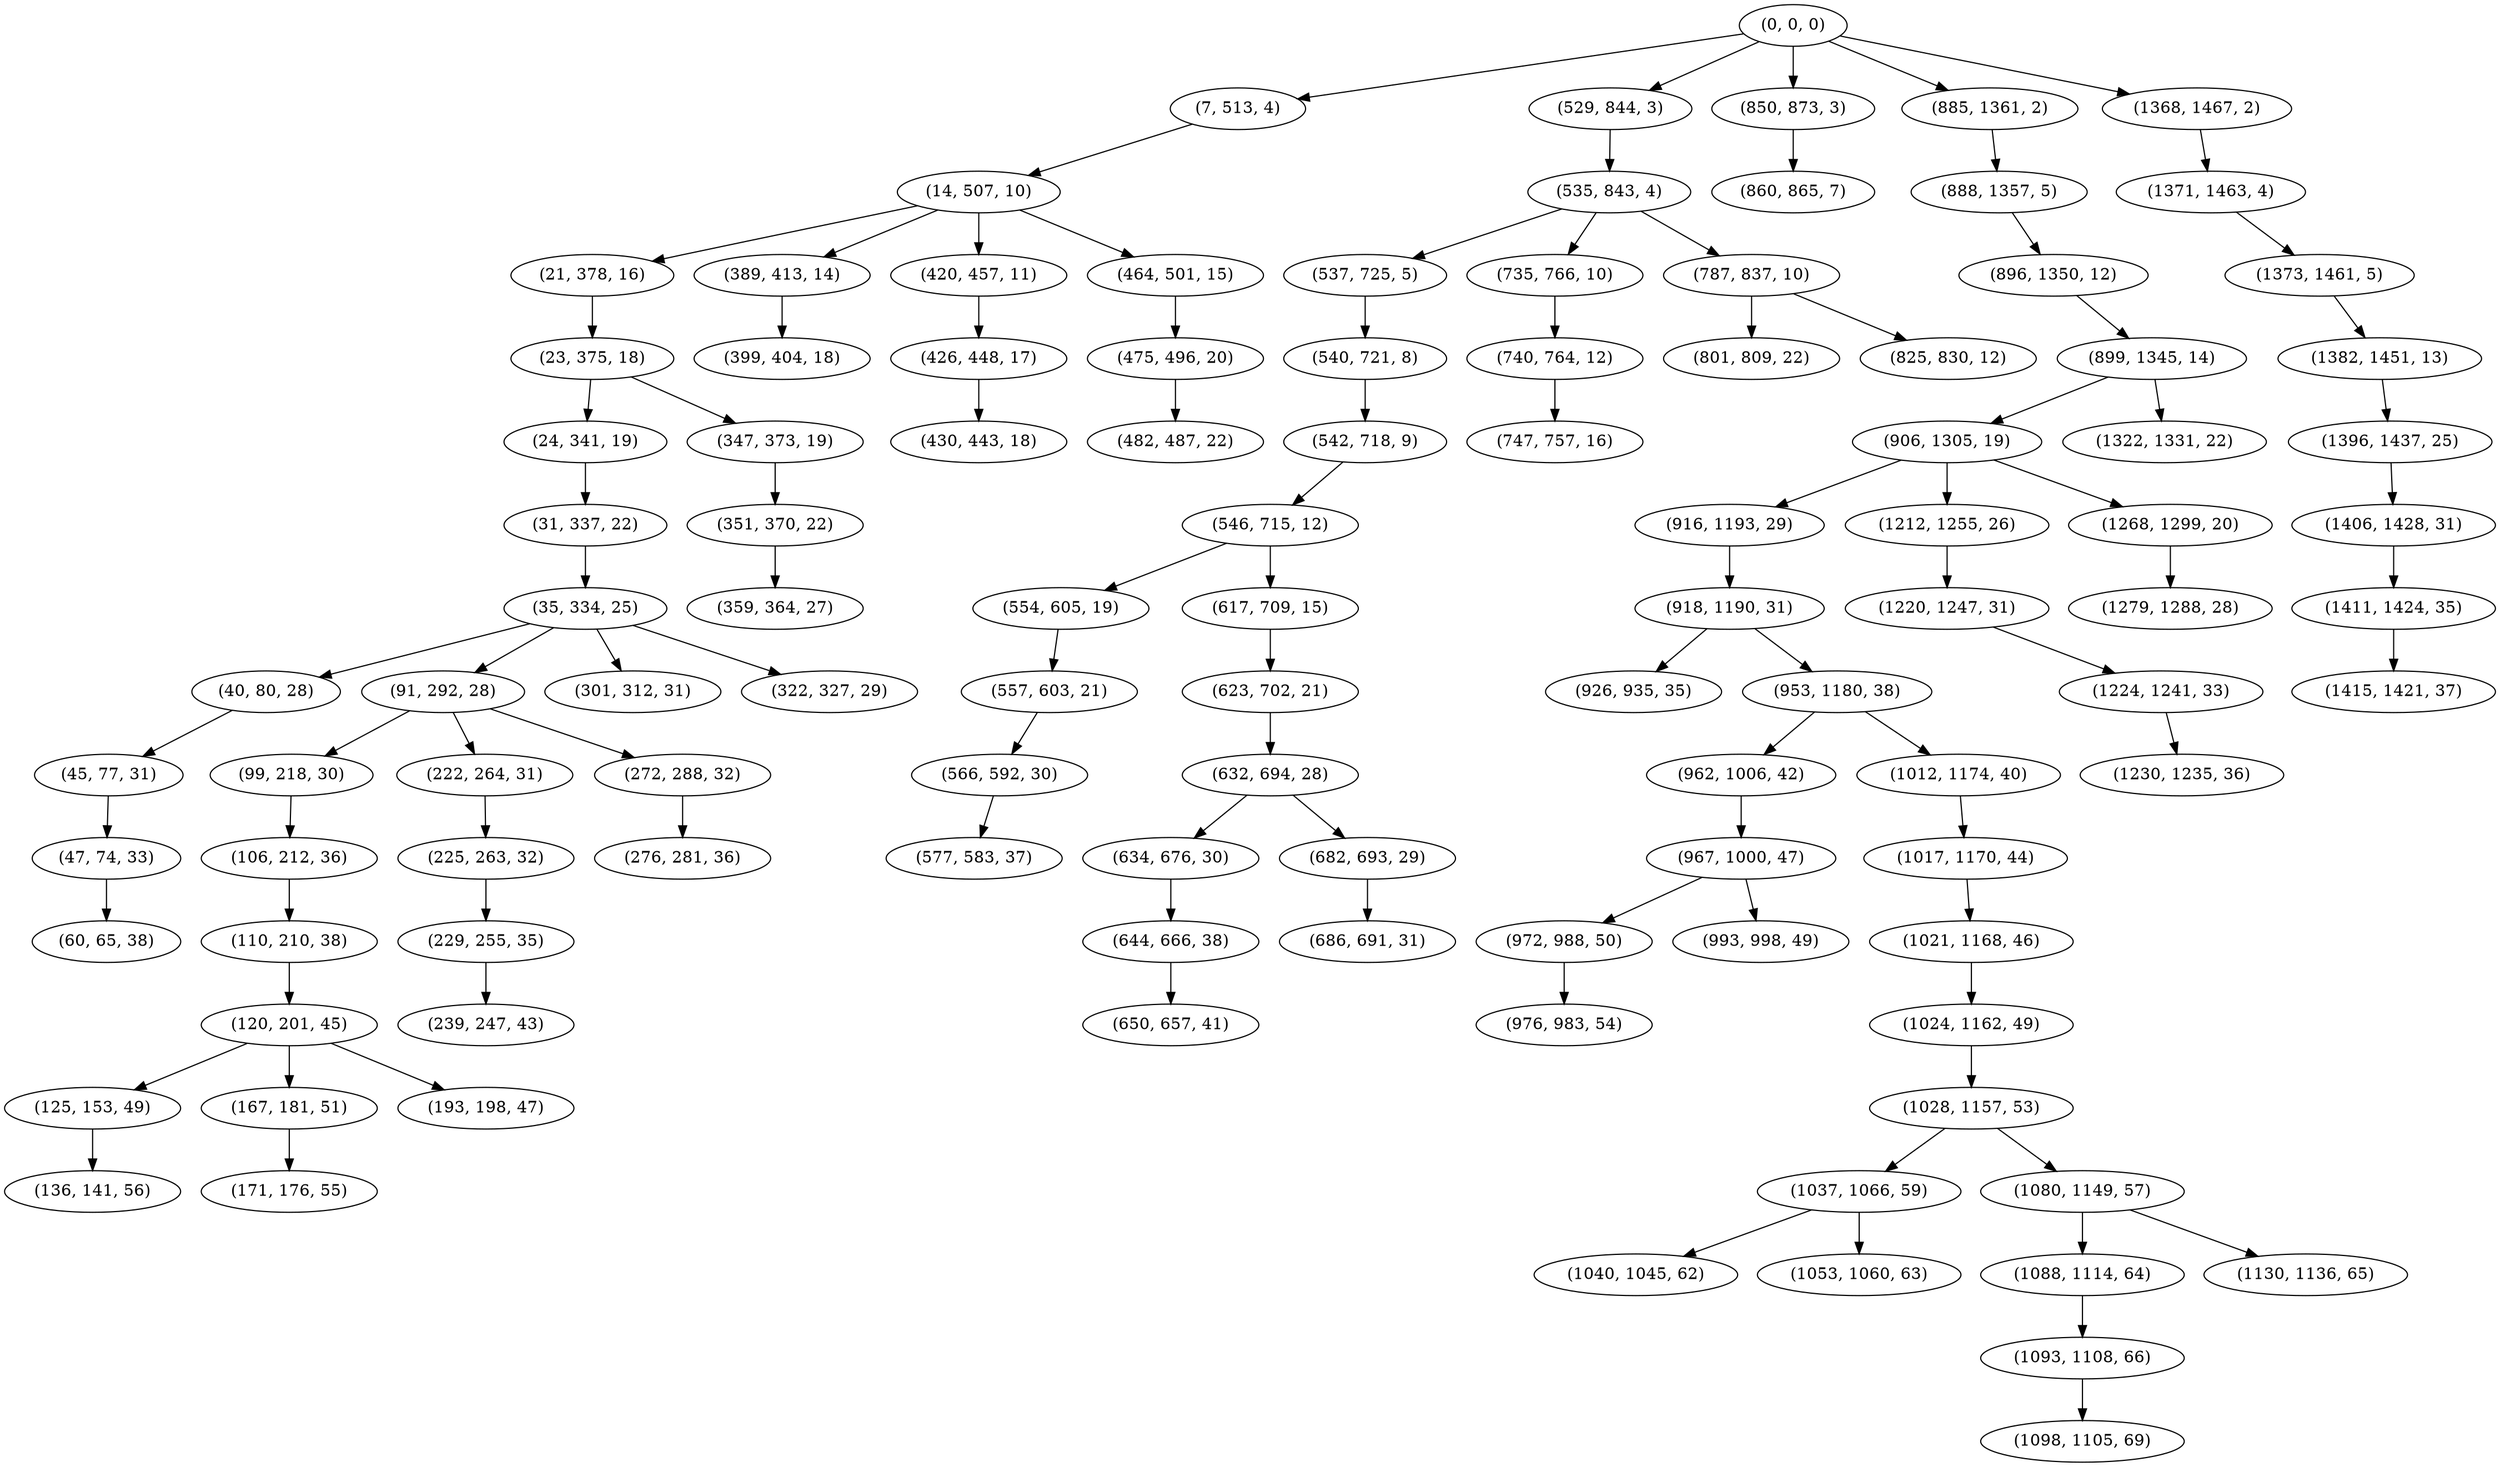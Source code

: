 digraph tree {
    "(0, 0, 0)";
    "(7, 513, 4)";
    "(14, 507, 10)";
    "(21, 378, 16)";
    "(23, 375, 18)";
    "(24, 341, 19)";
    "(31, 337, 22)";
    "(35, 334, 25)";
    "(40, 80, 28)";
    "(45, 77, 31)";
    "(47, 74, 33)";
    "(60, 65, 38)";
    "(91, 292, 28)";
    "(99, 218, 30)";
    "(106, 212, 36)";
    "(110, 210, 38)";
    "(120, 201, 45)";
    "(125, 153, 49)";
    "(136, 141, 56)";
    "(167, 181, 51)";
    "(171, 176, 55)";
    "(193, 198, 47)";
    "(222, 264, 31)";
    "(225, 263, 32)";
    "(229, 255, 35)";
    "(239, 247, 43)";
    "(272, 288, 32)";
    "(276, 281, 36)";
    "(301, 312, 31)";
    "(322, 327, 29)";
    "(347, 373, 19)";
    "(351, 370, 22)";
    "(359, 364, 27)";
    "(389, 413, 14)";
    "(399, 404, 18)";
    "(420, 457, 11)";
    "(426, 448, 17)";
    "(430, 443, 18)";
    "(464, 501, 15)";
    "(475, 496, 20)";
    "(482, 487, 22)";
    "(529, 844, 3)";
    "(535, 843, 4)";
    "(537, 725, 5)";
    "(540, 721, 8)";
    "(542, 718, 9)";
    "(546, 715, 12)";
    "(554, 605, 19)";
    "(557, 603, 21)";
    "(566, 592, 30)";
    "(577, 583, 37)";
    "(617, 709, 15)";
    "(623, 702, 21)";
    "(632, 694, 28)";
    "(634, 676, 30)";
    "(644, 666, 38)";
    "(650, 657, 41)";
    "(682, 693, 29)";
    "(686, 691, 31)";
    "(735, 766, 10)";
    "(740, 764, 12)";
    "(747, 757, 16)";
    "(787, 837, 10)";
    "(801, 809, 22)";
    "(825, 830, 12)";
    "(850, 873, 3)";
    "(860, 865, 7)";
    "(885, 1361, 2)";
    "(888, 1357, 5)";
    "(896, 1350, 12)";
    "(899, 1345, 14)";
    "(906, 1305, 19)";
    "(916, 1193, 29)";
    "(918, 1190, 31)";
    "(926, 935, 35)";
    "(953, 1180, 38)";
    "(962, 1006, 42)";
    "(967, 1000, 47)";
    "(972, 988, 50)";
    "(976, 983, 54)";
    "(993, 998, 49)";
    "(1012, 1174, 40)";
    "(1017, 1170, 44)";
    "(1021, 1168, 46)";
    "(1024, 1162, 49)";
    "(1028, 1157, 53)";
    "(1037, 1066, 59)";
    "(1040, 1045, 62)";
    "(1053, 1060, 63)";
    "(1080, 1149, 57)";
    "(1088, 1114, 64)";
    "(1093, 1108, 66)";
    "(1098, 1105, 69)";
    "(1130, 1136, 65)";
    "(1212, 1255, 26)";
    "(1220, 1247, 31)";
    "(1224, 1241, 33)";
    "(1230, 1235, 36)";
    "(1268, 1299, 20)";
    "(1279, 1288, 28)";
    "(1322, 1331, 22)";
    "(1368, 1467, 2)";
    "(1371, 1463, 4)";
    "(1373, 1461, 5)";
    "(1382, 1451, 13)";
    "(1396, 1437, 25)";
    "(1406, 1428, 31)";
    "(1411, 1424, 35)";
    "(1415, 1421, 37)";
    "(0, 0, 0)" -> "(7, 513, 4)";
    "(0, 0, 0)" -> "(529, 844, 3)";
    "(0, 0, 0)" -> "(850, 873, 3)";
    "(0, 0, 0)" -> "(885, 1361, 2)";
    "(0, 0, 0)" -> "(1368, 1467, 2)";
    "(7, 513, 4)" -> "(14, 507, 10)";
    "(14, 507, 10)" -> "(21, 378, 16)";
    "(14, 507, 10)" -> "(389, 413, 14)";
    "(14, 507, 10)" -> "(420, 457, 11)";
    "(14, 507, 10)" -> "(464, 501, 15)";
    "(21, 378, 16)" -> "(23, 375, 18)";
    "(23, 375, 18)" -> "(24, 341, 19)";
    "(23, 375, 18)" -> "(347, 373, 19)";
    "(24, 341, 19)" -> "(31, 337, 22)";
    "(31, 337, 22)" -> "(35, 334, 25)";
    "(35, 334, 25)" -> "(40, 80, 28)";
    "(35, 334, 25)" -> "(91, 292, 28)";
    "(35, 334, 25)" -> "(301, 312, 31)";
    "(35, 334, 25)" -> "(322, 327, 29)";
    "(40, 80, 28)" -> "(45, 77, 31)";
    "(45, 77, 31)" -> "(47, 74, 33)";
    "(47, 74, 33)" -> "(60, 65, 38)";
    "(91, 292, 28)" -> "(99, 218, 30)";
    "(91, 292, 28)" -> "(222, 264, 31)";
    "(91, 292, 28)" -> "(272, 288, 32)";
    "(99, 218, 30)" -> "(106, 212, 36)";
    "(106, 212, 36)" -> "(110, 210, 38)";
    "(110, 210, 38)" -> "(120, 201, 45)";
    "(120, 201, 45)" -> "(125, 153, 49)";
    "(120, 201, 45)" -> "(167, 181, 51)";
    "(120, 201, 45)" -> "(193, 198, 47)";
    "(125, 153, 49)" -> "(136, 141, 56)";
    "(167, 181, 51)" -> "(171, 176, 55)";
    "(222, 264, 31)" -> "(225, 263, 32)";
    "(225, 263, 32)" -> "(229, 255, 35)";
    "(229, 255, 35)" -> "(239, 247, 43)";
    "(272, 288, 32)" -> "(276, 281, 36)";
    "(347, 373, 19)" -> "(351, 370, 22)";
    "(351, 370, 22)" -> "(359, 364, 27)";
    "(389, 413, 14)" -> "(399, 404, 18)";
    "(420, 457, 11)" -> "(426, 448, 17)";
    "(426, 448, 17)" -> "(430, 443, 18)";
    "(464, 501, 15)" -> "(475, 496, 20)";
    "(475, 496, 20)" -> "(482, 487, 22)";
    "(529, 844, 3)" -> "(535, 843, 4)";
    "(535, 843, 4)" -> "(537, 725, 5)";
    "(535, 843, 4)" -> "(735, 766, 10)";
    "(535, 843, 4)" -> "(787, 837, 10)";
    "(537, 725, 5)" -> "(540, 721, 8)";
    "(540, 721, 8)" -> "(542, 718, 9)";
    "(542, 718, 9)" -> "(546, 715, 12)";
    "(546, 715, 12)" -> "(554, 605, 19)";
    "(546, 715, 12)" -> "(617, 709, 15)";
    "(554, 605, 19)" -> "(557, 603, 21)";
    "(557, 603, 21)" -> "(566, 592, 30)";
    "(566, 592, 30)" -> "(577, 583, 37)";
    "(617, 709, 15)" -> "(623, 702, 21)";
    "(623, 702, 21)" -> "(632, 694, 28)";
    "(632, 694, 28)" -> "(634, 676, 30)";
    "(632, 694, 28)" -> "(682, 693, 29)";
    "(634, 676, 30)" -> "(644, 666, 38)";
    "(644, 666, 38)" -> "(650, 657, 41)";
    "(682, 693, 29)" -> "(686, 691, 31)";
    "(735, 766, 10)" -> "(740, 764, 12)";
    "(740, 764, 12)" -> "(747, 757, 16)";
    "(787, 837, 10)" -> "(801, 809, 22)";
    "(787, 837, 10)" -> "(825, 830, 12)";
    "(850, 873, 3)" -> "(860, 865, 7)";
    "(885, 1361, 2)" -> "(888, 1357, 5)";
    "(888, 1357, 5)" -> "(896, 1350, 12)";
    "(896, 1350, 12)" -> "(899, 1345, 14)";
    "(899, 1345, 14)" -> "(906, 1305, 19)";
    "(899, 1345, 14)" -> "(1322, 1331, 22)";
    "(906, 1305, 19)" -> "(916, 1193, 29)";
    "(906, 1305, 19)" -> "(1212, 1255, 26)";
    "(906, 1305, 19)" -> "(1268, 1299, 20)";
    "(916, 1193, 29)" -> "(918, 1190, 31)";
    "(918, 1190, 31)" -> "(926, 935, 35)";
    "(918, 1190, 31)" -> "(953, 1180, 38)";
    "(953, 1180, 38)" -> "(962, 1006, 42)";
    "(953, 1180, 38)" -> "(1012, 1174, 40)";
    "(962, 1006, 42)" -> "(967, 1000, 47)";
    "(967, 1000, 47)" -> "(972, 988, 50)";
    "(967, 1000, 47)" -> "(993, 998, 49)";
    "(972, 988, 50)" -> "(976, 983, 54)";
    "(1012, 1174, 40)" -> "(1017, 1170, 44)";
    "(1017, 1170, 44)" -> "(1021, 1168, 46)";
    "(1021, 1168, 46)" -> "(1024, 1162, 49)";
    "(1024, 1162, 49)" -> "(1028, 1157, 53)";
    "(1028, 1157, 53)" -> "(1037, 1066, 59)";
    "(1028, 1157, 53)" -> "(1080, 1149, 57)";
    "(1037, 1066, 59)" -> "(1040, 1045, 62)";
    "(1037, 1066, 59)" -> "(1053, 1060, 63)";
    "(1080, 1149, 57)" -> "(1088, 1114, 64)";
    "(1080, 1149, 57)" -> "(1130, 1136, 65)";
    "(1088, 1114, 64)" -> "(1093, 1108, 66)";
    "(1093, 1108, 66)" -> "(1098, 1105, 69)";
    "(1212, 1255, 26)" -> "(1220, 1247, 31)";
    "(1220, 1247, 31)" -> "(1224, 1241, 33)";
    "(1224, 1241, 33)" -> "(1230, 1235, 36)";
    "(1268, 1299, 20)" -> "(1279, 1288, 28)";
    "(1368, 1467, 2)" -> "(1371, 1463, 4)";
    "(1371, 1463, 4)" -> "(1373, 1461, 5)";
    "(1373, 1461, 5)" -> "(1382, 1451, 13)";
    "(1382, 1451, 13)" -> "(1396, 1437, 25)";
    "(1396, 1437, 25)" -> "(1406, 1428, 31)";
    "(1406, 1428, 31)" -> "(1411, 1424, 35)";
    "(1411, 1424, 35)" -> "(1415, 1421, 37)";
}

